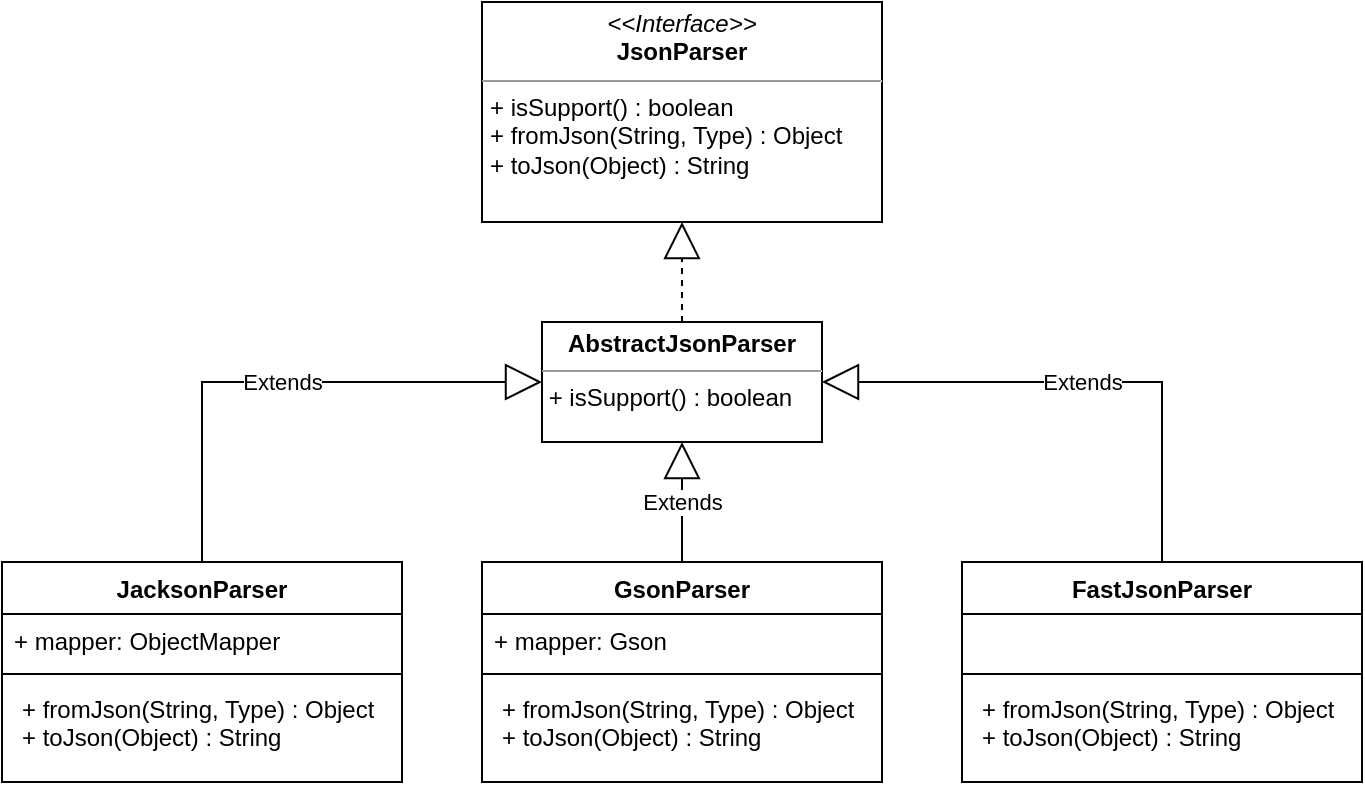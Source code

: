 <mxfile version="21.1.5" type="device">
  <diagram id="hPgc5zqJHGfa5br5Madn" name="第 1 页">
    <mxGraphModel dx="1194" dy="859" grid="1" gridSize="10" guides="1" tooltips="1" connect="1" arrows="1" fold="1" page="1" pageScale="1" pageWidth="827" pageHeight="1169" math="0" shadow="0">
      <root>
        <mxCell id="0" />
        <mxCell id="1" parent="0" />
        <mxCell id="3hlXup64pMcFhW7gMud0-5" value="&lt;p style=&quot;margin:0px;margin-top:4px;text-align:center;&quot;&gt;&lt;i&gt;&amp;lt;&amp;lt;Interface&amp;gt;&amp;gt;&lt;/i&gt;&lt;br&gt;&lt;b&gt;JsonParser&lt;/b&gt;&lt;/p&gt;&lt;hr size=&quot;1&quot;&gt;&lt;p style=&quot;margin:0px;margin-left:4px;&quot;&gt;+ isSupport() : boolean&lt;br&gt;+ fromJson(String, Type) : Object&lt;/p&gt;&lt;p style=&quot;margin:0px;margin-left:4px;&quot;&gt;+ toJson(Object) : String&lt;/p&gt;" style="verticalAlign=top;align=left;overflow=fill;fontSize=12;fontFamily=Helvetica;html=1;whiteSpace=wrap;" parent="1" vertex="1">
          <mxGeometry x="320" y="360" width="200" height="110" as="geometry" />
        </mxCell>
        <mxCell id="3hlXup64pMcFhW7gMud0-10" value="&lt;p style=&quot;margin:0px;margin-top:4px;text-align:center;&quot;&gt;&lt;b&gt;AbstractJsonParser&lt;/b&gt;&lt;/p&gt;&lt;hr size=&quot;1&quot;&gt;&lt;div style=&quot;height:2px;&quot;&gt;&amp;nbsp;+ isSupport() : boolean&lt;/div&gt;" style="verticalAlign=top;align=left;overflow=fill;fontSize=12;fontFamily=Helvetica;html=1;whiteSpace=wrap;" parent="1" vertex="1">
          <mxGeometry x="350" y="520" width="140" height="60" as="geometry" />
        </mxCell>
        <mxCell id="3hlXup64pMcFhW7gMud0-11" value="" style="endArrow=block;endSize=16;endFill=0;html=1;rounded=0;exitX=0.5;exitY=0;exitDx=0;exitDy=0;dashed=1;" parent="1" source="3hlXup64pMcFhW7gMud0-10" target="3hlXup64pMcFhW7gMud0-5" edge="1">
          <mxGeometry width="160" relative="1" as="geometry">
            <mxPoint x="330" y="660" as="sourcePoint" />
            <mxPoint x="490" y="660" as="targetPoint" />
          </mxGeometry>
        </mxCell>
        <mxCell id="3hlXup64pMcFhW7gMud0-16" value="JacksonParser" style="swimlane;fontStyle=1;align=center;verticalAlign=top;childLayout=stackLayout;horizontal=1;startSize=26;horizontalStack=0;resizeParent=1;resizeParentMax=0;resizeLast=0;collapsible=1;marginBottom=0;whiteSpace=wrap;html=1;" parent="1" vertex="1">
          <mxGeometry x="80" y="640" width="200" height="110" as="geometry" />
        </mxCell>
        <mxCell id="3hlXup64pMcFhW7gMud0-17" value="+ mapper: ObjectMapper" style="text;strokeColor=none;fillColor=none;align=left;verticalAlign=top;spacingLeft=4;spacingRight=4;overflow=hidden;rotatable=0;points=[[0,0.5],[1,0.5]];portConstraint=eastwest;whiteSpace=wrap;html=1;" parent="3hlXup64pMcFhW7gMud0-16" vertex="1">
          <mxGeometry y="26" width="200" height="26" as="geometry" />
        </mxCell>
        <mxCell id="3hlXup64pMcFhW7gMud0-18" value="" style="line;strokeWidth=1;fillColor=none;align=left;verticalAlign=middle;spacingTop=-1;spacingLeft=3;spacingRight=3;rotatable=0;labelPosition=right;points=[];portConstraint=eastwest;strokeColor=inherit;" parent="3hlXup64pMcFhW7gMud0-16" vertex="1">
          <mxGeometry y="52" width="200" height="8" as="geometry" />
        </mxCell>
        <mxCell id="3hlXup64pMcFhW7gMud0-19" value="&lt;p style=&quot;border-color: var(--border-color); margin: 0px 0px 0px 4px;&quot;&gt;+ fromJson(String, Type) : Object&lt;/p&gt;&lt;p style=&quot;border-color: var(--border-color); margin: 0px 0px 0px 4px;&quot;&gt;+ toJson(Object) : String&lt;/p&gt;" style="text;strokeColor=none;fillColor=none;align=left;verticalAlign=top;spacingLeft=4;spacingRight=4;overflow=hidden;rotatable=0;points=[[0,0.5],[1,0.5]];portConstraint=eastwest;whiteSpace=wrap;html=1;" parent="3hlXup64pMcFhW7gMud0-16" vertex="1">
          <mxGeometry y="60" width="200" height="50" as="geometry" />
        </mxCell>
        <mxCell id="3hlXup64pMcFhW7gMud0-20" value="GsonParser" style="swimlane;fontStyle=1;align=center;verticalAlign=top;childLayout=stackLayout;horizontal=1;startSize=26;horizontalStack=0;resizeParent=1;resizeParentMax=0;resizeLast=0;collapsible=1;marginBottom=0;whiteSpace=wrap;html=1;" parent="1" vertex="1">
          <mxGeometry x="320" y="640" width="200" height="110" as="geometry" />
        </mxCell>
        <mxCell id="3hlXup64pMcFhW7gMud0-21" value="+ mapper: Gson" style="text;strokeColor=none;fillColor=none;align=left;verticalAlign=top;spacingLeft=4;spacingRight=4;overflow=hidden;rotatable=0;points=[[0,0.5],[1,0.5]];portConstraint=eastwest;whiteSpace=wrap;html=1;" parent="3hlXup64pMcFhW7gMud0-20" vertex="1">
          <mxGeometry y="26" width="200" height="26" as="geometry" />
        </mxCell>
        <mxCell id="3hlXup64pMcFhW7gMud0-22" value="" style="line;strokeWidth=1;fillColor=none;align=left;verticalAlign=middle;spacingTop=-1;spacingLeft=3;spacingRight=3;rotatable=0;labelPosition=right;points=[];portConstraint=eastwest;strokeColor=inherit;" parent="3hlXup64pMcFhW7gMud0-20" vertex="1">
          <mxGeometry y="52" width="200" height="8" as="geometry" />
        </mxCell>
        <mxCell id="3hlXup64pMcFhW7gMud0-23" value="&lt;p style=&quot;border-color: var(--border-color); margin: 0px 0px 0px 4px;&quot;&gt;+ fromJson(String, Type) : Object&lt;/p&gt;&lt;p style=&quot;border-color: var(--border-color); margin: 0px 0px 0px 4px;&quot;&gt;+ toJson(Object) : String&lt;/p&gt;" style="text;strokeColor=none;fillColor=none;align=left;verticalAlign=top;spacingLeft=4;spacingRight=4;overflow=hidden;rotatable=0;points=[[0,0.5],[1,0.5]];portConstraint=eastwest;whiteSpace=wrap;html=1;" parent="3hlXup64pMcFhW7gMud0-20" vertex="1">
          <mxGeometry y="60" width="200" height="50" as="geometry" />
        </mxCell>
        <mxCell id="3hlXup64pMcFhW7gMud0-24" value="FastJsonParser" style="swimlane;fontStyle=1;align=center;verticalAlign=top;childLayout=stackLayout;horizontal=1;startSize=26;horizontalStack=0;resizeParent=1;resizeParentMax=0;resizeLast=0;collapsible=1;marginBottom=0;whiteSpace=wrap;html=1;" parent="1" vertex="1">
          <mxGeometry x="560" y="640" width="200" height="110" as="geometry" />
        </mxCell>
        <mxCell id="3hlXup64pMcFhW7gMud0-25" value="&lt;br&gt;" style="text;strokeColor=none;fillColor=none;align=left;verticalAlign=top;spacingLeft=4;spacingRight=4;overflow=hidden;rotatable=0;points=[[0,0.5],[1,0.5]];portConstraint=eastwest;whiteSpace=wrap;html=1;" parent="3hlXup64pMcFhW7gMud0-24" vertex="1">
          <mxGeometry y="26" width="200" height="26" as="geometry" />
        </mxCell>
        <mxCell id="3hlXup64pMcFhW7gMud0-26" value="" style="line;strokeWidth=1;fillColor=none;align=left;verticalAlign=middle;spacingTop=-1;spacingLeft=3;spacingRight=3;rotatable=0;labelPosition=right;points=[];portConstraint=eastwest;strokeColor=inherit;" parent="3hlXup64pMcFhW7gMud0-24" vertex="1">
          <mxGeometry y="52" width="200" height="8" as="geometry" />
        </mxCell>
        <mxCell id="3hlXup64pMcFhW7gMud0-27" value="&lt;p style=&quot;border-color: var(--border-color); margin: 0px 0px 0px 4px;&quot;&gt;+ fromJson(String, Type) : Object&lt;/p&gt;&lt;p style=&quot;border-color: var(--border-color); margin: 0px 0px 0px 4px;&quot;&gt;+ toJson(Object) : String&lt;/p&gt;" style="text;strokeColor=none;fillColor=none;align=left;verticalAlign=top;spacingLeft=4;spacingRight=4;overflow=hidden;rotatable=0;points=[[0,0.5],[1,0.5]];portConstraint=eastwest;whiteSpace=wrap;html=1;" parent="3hlXup64pMcFhW7gMud0-24" vertex="1">
          <mxGeometry y="60" width="200" height="50" as="geometry" />
        </mxCell>
        <mxCell id="3hlXup64pMcFhW7gMud0-33" value="Extends" style="endArrow=block;endSize=16;endFill=0;html=1;rounded=0;exitX=0.5;exitY=0;exitDx=0;exitDy=0;entryX=0.5;entryY=1;entryDx=0;entryDy=0;" parent="1" source="3hlXup64pMcFhW7gMud0-20" target="3hlXup64pMcFhW7gMud0-10" edge="1">
          <mxGeometry width="160" relative="1" as="geometry">
            <mxPoint x="310" y="890" as="sourcePoint" />
            <mxPoint x="470" y="890" as="targetPoint" />
          </mxGeometry>
        </mxCell>
        <mxCell id="3hlXup64pMcFhW7gMud0-34" value="Extends" style="endArrow=block;endSize=16;endFill=0;html=1;rounded=0;exitX=0.5;exitY=0;exitDx=0;exitDy=0;entryX=1;entryY=0.5;entryDx=0;entryDy=0;" parent="1" source="3hlXup64pMcFhW7gMud0-24" target="3hlXup64pMcFhW7gMud0-10" edge="1">
          <mxGeometry width="160" relative="1" as="geometry">
            <mxPoint x="320" y="900" as="sourcePoint" />
            <mxPoint x="480" y="900" as="targetPoint" />
            <Array as="points">
              <mxPoint x="660" y="550" />
            </Array>
          </mxGeometry>
        </mxCell>
        <mxCell id="3hlXup64pMcFhW7gMud0-35" value="Extends" style="endArrow=block;endSize=16;endFill=0;html=1;rounded=0;exitX=0.5;exitY=0;exitDx=0;exitDy=0;" parent="1" source="3hlXup64pMcFhW7gMud0-16" edge="1">
          <mxGeometry width="160" relative="1" as="geometry">
            <mxPoint x="190" y="550" as="sourcePoint" />
            <mxPoint x="350" y="550" as="targetPoint" />
            <Array as="points">
              <mxPoint x="180" y="550" />
            </Array>
          </mxGeometry>
        </mxCell>
      </root>
    </mxGraphModel>
  </diagram>
</mxfile>

